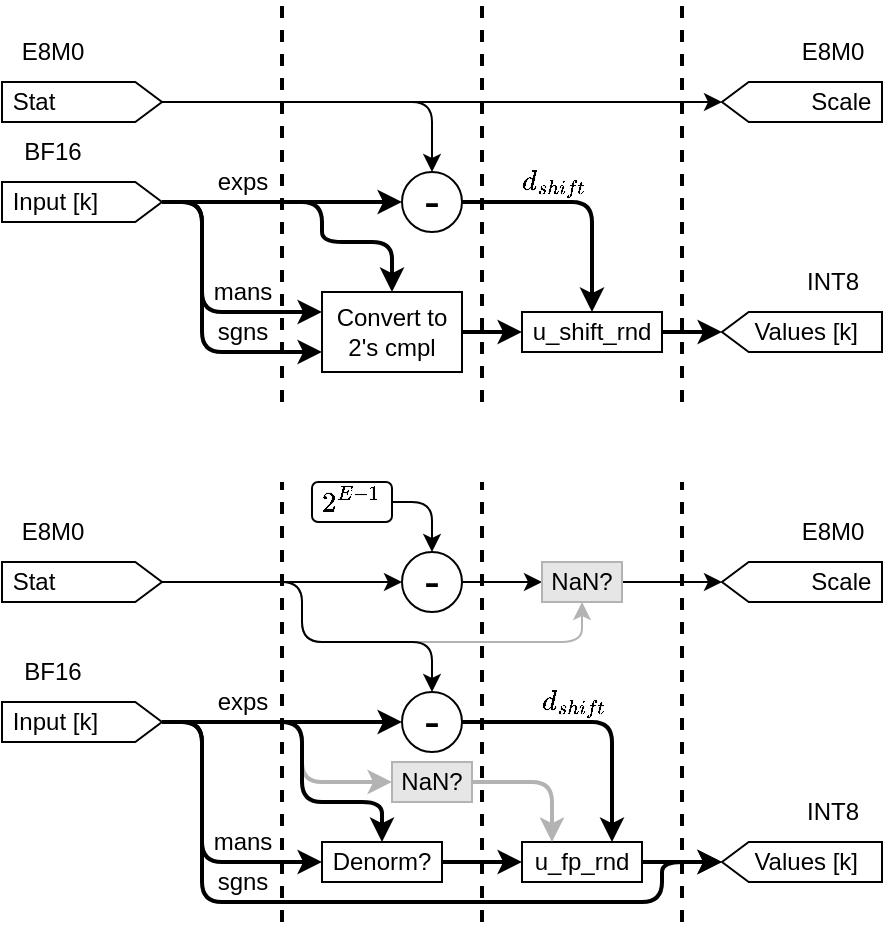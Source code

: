 <mxfile>
    <diagram id="0FfoJpHoB8XYPUvFC1Co" name="Page-1">
        <mxGraphModel dx="821" dy="524" grid="1" gridSize="10" guides="1" tooltips="1" connect="1" arrows="1" fold="1" page="1" pageScale="1" pageWidth="850" pageHeight="1100" math="1" shadow="0">
            <root>
                <mxCell id="0"/>
                <mxCell id="1" parent="0"/>
                <mxCell id="74" style="edgeStyle=orthogonalEdgeStyle;html=1;entryX=0.5;entryY=1;entryDx=0;entryDy=0;strokeColor=#B3B3B3;strokeWidth=1;" parent="1" source="52" target="66" edge="1">
                    <mxGeometry relative="1" as="geometry">
                        <Array as="points">
                            <mxPoint x="190" y="330"/>
                            <mxPoint x="190" y="360"/>
                            <mxPoint x="330" y="360"/>
                        </Array>
                    </mxGeometry>
                </mxCell>
                <mxCell id="78" style="edgeStyle=orthogonalEdgeStyle;html=1;entryX=0;entryY=0.5;entryDx=0;entryDy=0;strokeColor=#B3B3B3;strokeWidth=2;" parent="1" source="40" target="77" edge="1">
                    <mxGeometry relative="1" as="geometry">
                        <Array as="points">
                            <mxPoint x="190" y="400"/>
                            <mxPoint x="190" y="430"/>
                        </Array>
                    </mxGeometry>
                </mxCell>
                <mxCell id="4" value="BF16" style="text;html=1;align=center;verticalAlign=middle;resizable=0;points=[];autosize=1;strokeColor=none;fillColor=none;" parent="1" vertex="1">
                    <mxGeometry x="40" y="100" width="50" height="30" as="geometry"/>
                </mxCell>
                <mxCell id="18" style="edgeStyle=orthogonalEdgeStyle;html=1;entryX=0;entryY=0.5;entryDx=0;entryDy=0;strokeWidth=2;" parent="1" source="5" target="6" edge="1">
                    <mxGeometry relative="1" as="geometry"/>
                </mxCell>
                <mxCell id="23" style="edgeStyle=orthogonalEdgeStyle;html=1;entryX=0;entryY=0.25;entryDx=0;entryDy=0;strokeWidth=2;" parent="1" source="5" target="19" edge="1">
                    <mxGeometry relative="1" as="geometry">
                        <Array as="points">
                            <mxPoint x="140" y="140"/>
                            <mxPoint x="140" y="195"/>
                        </Array>
                    </mxGeometry>
                </mxCell>
                <mxCell id="24" style="edgeStyle=orthogonalEdgeStyle;html=1;entryX=0;entryY=0.75;entryDx=0;entryDy=0;strokeWidth=2;" parent="1" source="5" target="19" edge="1">
                    <mxGeometry relative="1" as="geometry">
                        <Array as="points">
                            <mxPoint x="140" y="140"/>
                            <mxPoint x="140" y="215"/>
                        </Array>
                    </mxGeometry>
                </mxCell>
                <mxCell id="25" style="edgeStyle=orthogonalEdgeStyle;html=1;entryX=0.5;entryY=0;entryDx=0;entryDy=0;strokeWidth=2;" parent="1" source="5" target="19" edge="1">
                    <mxGeometry relative="1" as="geometry">
                        <Array as="points">
                            <mxPoint x="200" y="140"/>
                            <mxPoint x="200" y="160"/>
                            <mxPoint x="235" y="160"/>
                        </Array>
                    </mxGeometry>
                </mxCell>
                <mxCell id="5" value="&amp;nbsp;Input [k]" style="shape=offPageConnector;whiteSpace=wrap;html=1;rotation=0;direction=north;labelPosition=center;verticalLabelPosition=middle;align=left;verticalAlign=middle;size=0.167;" parent="1" vertex="1">
                    <mxGeometry x="40" y="130" width="80" height="20" as="geometry"/>
                </mxCell>
                <mxCell id="28" style="edgeStyle=orthogonalEdgeStyle;html=1;entryX=0.5;entryY=0;entryDx=0;entryDy=0;strokeWidth=2;" parent="1" source="6" target="26" edge="1">
                    <mxGeometry relative="1" as="geometry"/>
                </mxCell>
                <mxCell id="6" value="-" style="ellipse;whiteSpace=wrap;html=1;aspect=fixed;fontSize=24;" parent="1" vertex="1">
                    <mxGeometry x="240" y="125" width="30" height="30" as="geometry"/>
                </mxCell>
                <mxCell id="7" value="&lt;div style=&quot;text-align: left;&quot;&gt;&lt;span style=&quot;background-color: initial;&quot;&gt;Scale&amp;nbsp;&lt;/span&gt;&lt;/div&gt;" style="shape=offPageConnector;whiteSpace=wrap;html=1;rotation=0;direction=south;labelPosition=center;verticalLabelPosition=middle;align=right;verticalAlign=middle;size=0.167;" parent="1" vertex="1">
                    <mxGeometry x="400" y="80" width="80" height="20" as="geometry"/>
                </mxCell>
                <mxCell id="8" value="E8M0" style="text;html=1;align=center;verticalAlign=middle;resizable=0;points=[];autosize=1;strokeColor=none;fillColor=none;" parent="1" vertex="1">
                    <mxGeometry x="430" y="50" width="50" height="30" as="geometry"/>
                </mxCell>
                <mxCell id="9" value="exps" style="text;html=1;align=center;verticalAlign=middle;resizable=0;points=[];autosize=1;strokeColor=none;fillColor=none;" parent="1" vertex="1">
                    <mxGeometry x="135" y="115" width="50" height="30" as="geometry"/>
                </mxCell>
                <mxCell id="10" value="mans" style="text;html=1;align=center;verticalAlign=middle;resizable=0;points=[];autosize=1;strokeColor=none;fillColor=none;" parent="1" vertex="1">
                    <mxGeometry x="135" y="170" width="50" height="30" as="geometry"/>
                </mxCell>
                <mxCell id="11" value="sgns" style="text;html=1;align=center;verticalAlign=middle;resizable=0;points=[];autosize=1;strokeColor=none;fillColor=none;" parent="1" vertex="1">
                    <mxGeometry x="135" y="190" width="50" height="30" as="geometry"/>
                </mxCell>
                <mxCell id="12" value="$$d_{shift}$$" style="text;html=1;align=center;verticalAlign=middle;resizable=0;points=[];autosize=1;strokeColor=none;fillColor=none;" parent="1" vertex="1">
                    <mxGeometry x="270" y="115" width="90" height="30" as="geometry"/>
                </mxCell>
                <mxCell id="14" value="E8M0" style="text;html=1;align=center;verticalAlign=middle;resizable=0;points=[];autosize=1;strokeColor=none;fillColor=none;" parent="1" vertex="1">
                    <mxGeometry x="40" y="50" width="50" height="30" as="geometry"/>
                </mxCell>
                <mxCell id="16" style="edgeStyle=none;html=1;entryX=0.5;entryY=1;entryDx=0;entryDy=0;" parent="1" source="15" target="7" edge="1">
                    <mxGeometry relative="1" as="geometry"/>
                </mxCell>
                <mxCell id="17" style="edgeStyle=orthogonalEdgeStyle;html=1;entryX=0.5;entryY=0;entryDx=0;entryDy=0;" parent="1" source="15" target="6" edge="1">
                    <mxGeometry relative="1" as="geometry"/>
                </mxCell>
                <mxCell id="15" value="&amp;nbsp;Stat" style="shape=offPageConnector;whiteSpace=wrap;html=1;rotation=0;direction=north;labelPosition=center;verticalLabelPosition=middle;align=left;verticalAlign=middle;size=0.167;" parent="1" vertex="1">
                    <mxGeometry x="40" y="80" width="80" height="20" as="geometry"/>
                </mxCell>
                <mxCell id="27" style="edgeStyle=orthogonalEdgeStyle;html=1;entryX=0;entryY=0.5;entryDx=0;entryDy=0;strokeWidth=2;" parent="1" source="19" target="26" edge="1">
                    <mxGeometry relative="1" as="geometry"/>
                </mxCell>
                <mxCell id="19" value="Convert to&lt;br&gt;2's cmpl" style="rounded=0;whiteSpace=wrap;html=1;" parent="1" vertex="1">
                    <mxGeometry x="200" y="185" width="70" height="40" as="geometry"/>
                </mxCell>
                <mxCell id="30" style="edgeStyle=orthogonalEdgeStyle;html=1;entryX=0.5;entryY=1;entryDx=0;entryDy=0;strokeWidth=2;" parent="1" source="26" target="29" edge="1">
                    <mxGeometry relative="1" as="geometry"/>
                </mxCell>
                <mxCell id="26" value="u_shift_rnd" style="rounded=0;whiteSpace=wrap;html=1;" parent="1" vertex="1">
                    <mxGeometry x="300" y="195" width="70" height="20" as="geometry"/>
                </mxCell>
                <mxCell id="29" value="&lt;span style=&quot;text-align: left;&quot;&gt;Values [k]&amp;nbsp; &amp;nbsp;&lt;/span&gt;" style="shape=offPageConnector;whiteSpace=wrap;html=1;rotation=0;direction=south;labelPosition=center;verticalLabelPosition=middle;align=right;verticalAlign=middle;size=0.167;" parent="1" vertex="1">
                    <mxGeometry x="400" y="195" width="80" height="20" as="geometry"/>
                </mxCell>
                <mxCell id="31" value="INT8" style="text;html=1;align=center;verticalAlign=middle;resizable=0;points=[];autosize=1;strokeColor=none;fillColor=none;" parent="1" vertex="1">
                    <mxGeometry x="430" y="165" width="50" height="30" as="geometry"/>
                </mxCell>
                <mxCell id="32" value="" style="endArrow=none;dashed=1;html=1;strokeWidth=2;" parent="1" edge="1">
                    <mxGeometry width="50" height="50" relative="1" as="geometry">
                        <mxPoint x="180" y="240" as="sourcePoint"/>
                        <mxPoint x="180" y="40" as="targetPoint"/>
                    </mxGeometry>
                </mxCell>
                <mxCell id="33" value="" style="endArrow=none;dashed=1;html=1;strokeWidth=2;" parent="1" edge="1">
                    <mxGeometry width="50" height="50" relative="1" as="geometry">
                        <mxPoint x="280" y="240" as="sourcePoint"/>
                        <mxPoint x="280" y="40" as="targetPoint"/>
                    </mxGeometry>
                </mxCell>
                <mxCell id="34" value="" style="endArrow=none;dashed=1;html=1;strokeWidth=2;" parent="1" edge="1">
                    <mxGeometry width="50" height="50" relative="1" as="geometry">
                        <mxPoint x="380" y="240" as="sourcePoint"/>
                        <mxPoint x="380" y="40" as="targetPoint"/>
                    </mxGeometry>
                </mxCell>
                <mxCell id="35" value="BF16" style="text;html=1;align=center;verticalAlign=middle;resizable=0;points=[];autosize=1;strokeColor=none;fillColor=none;" parent="1" vertex="1">
                    <mxGeometry x="40" y="360" width="50" height="30" as="geometry"/>
                </mxCell>
                <mxCell id="36" style="edgeStyle=orthogonalEdgeStyle;html=1;entryX=0;entryY=0.5;entryDx=0;entryDy=0;strokeWidth=2;" parent="1" source="40" target="42" edge="1">
                    <mxGeometry relative="1" as="geometry"/>
                </mxCell>
                <mxCell id="39" style="edgeStyle=orthogonalEdgeStyle;html=1;entryX=0.5;entryY=0;entryDx=0;entryDy=0;strokeWidth=2;" parent="1" source="40" target="54" edge="1">
                    <mxGeometry relative="1" as="geometry">
                        <Array as="points">
                            <mxPoint x="190" y="400"/>
                            <mxPoint x="190" y="440"/>
                            <mxPoint x="230" y="440"/>
                        </Array>
                    </mxGeometry>
                </mxCell>
                <mxCell id="75" style="edgeStyle=orthogonalEdgeStyle;html=1;entryX=0.5;entryY=1;entryDx=0;entryDy=0;strokeColor=#000000;strokeWidth=2;" parent="1" source="40" target="57" edge="1">
                    <mxGeometry relative="1" as="geometry">
                        <Array as="points">
                            <mxPoint x="140" y="400"/>
                            <mxPoint x="140" y="490"/>
                            <mxPoint x="370" y="490"/>
                            <mxPoint x="370" y="470"/>
                        </Array>
                    </mxGeometry>
                </mxCell>
                <mxCell id="76" style="edgeStyle=orthogonalEdgeStyle;html=1;entryX=0;entryY=0.5;entryDx=0;entryDy=0;strokeColor=#000000;strokeWidth=2;" parent="1" source="40" target="54" edge="1">
                    <mxGeometry relative="1" as="geometry">
                        <Array as="points">
                            <mxPoint x="140" y="400"/>
                            <mxPoint x="140" y="470"/>
                        </Array>
                    </mxGeometry>
                </mxCell>
                <mxCell id="40" value="&amp;nbsp;Input [k]" style="shape=offPageConnector;whiteSpace=wrap;html=1;rotation=0;direction=north;labelPosition=center;verticalLabelPosition=middle;align=left;verticalAlign=middle;size=0.167;" parent="1" vertex="1">
                    <mxGeometry x="40" y="390" width="80" height="20" as="geometry"/>
                </mxCell>
                <mxCell id="79" style="edgeStyle=orthogonalEdgeStyle;html=1;entryX=0.75;entryY=0;entryDx=0;entryDy=0;strokeColor=#000000;strokeWidth=2;" parent="1" source="42" target="56" edge="1">
                    <mxGeometry relative="1" as="geometry"/>
                </mxCell>
                <mxCell id="42" value="-" style="ellipse;whiteSpace=wrap;html=1;aspect=fixed;fontSize=24;" parent="1" vertex="1">
                    <mxGeometry x="240" y="385" width="30" height="30" as="geometry"/>
                </mxCell>
                <mxCell id="43" value="&lt;div style=&quot;text-align: left;&quot;&gt;&lt;span style=&quot;background-color: initial;&quot;&gt;Scale&amp;nbsp;&lt;/span&gt;&lt;/div&gt;" style="shape=offPageConnector;whiteSpace=wrap;html=1;rotation=0;direction=south;labelPosition=center;verticalLabelPosition=middle;align=right;verticalAlign=middle;size=0.167;" parent="1" vertex="1">
                    <mxGeometry x="400" y="320" width="80" height="20" as="geometry"/>
                </mxCell>
                <mxCell id="44" value="E8M0" style="text;html=1;align=center;verticalAlign=middle;resizable=0;points=[];autosize=1;strokeColor=none;fillColor=none;" parent="1" vertex="1">
                    <mxGeometry x="430" y="290" width="50" height="30" as="geometry"/>
                </mxCell>
                <mxCell id="45" value="exps" style="text;html=1;align=center;verticalAlign=middle;resizable=0;points=[];autosize=1;strokeColor=none;fillColor=none;" parent="1" vertex="1">
                    <mxGeometry x="135" y="375" width="50" height="30" as="geometry"/>
                </mxCell>
                <mxCell id="46" value="mans" style="text;html=1;align=center;verticalAlign=middle;resizable=0;points=[];autosize=1;strokeColor=none;fillColor=none;" parent="1" vertex="1">
                    <mxGeometry x="135" y="445" width="50" height="30" as="geometry"/>
                </mxCell>
                <mxCell id="47" value="sgns" style="text;html=1;align=center;verticalAlign=middle;resizable=0;points=[];autosize=1;strokeColor=none;fillColor=none;" parent="1" vertex="1">
                    <mxGeometry x="135" y="465" width="50" height="30" as="geometry"/>
                </mxCell>
                <mxCell id="48" value="$$d_{shift}$$" style="text;html=1;align=center;verticalAlign=middle;resizable=0;points=[];autosize=1;strokeColor=none;fillColor=none;" parent="1" vertex="1">
                    <mxGeometry x="280" y="375" width="90" height="30" as="geometry"/>
                </mxCell>
                <mxCell id="49" value="E8M0" style="text;html=1;align=center;verticalAlign=middle;resizable=0;points=[];autosize=1;strokeColor=none;fillColor=none;" parent="1" vertex="1">
                    <mxGeometry x="40" y="290" width="50" height="30" as="geometry"/>
                </mxCell>
                <mxCell id="72" style="edgeStyle=orthogonalEdgeStyle;html=1;entryX=0;entryY=0.5;entryDx=0;entryDy=0;strokeColor=#000000;strokeWidth=1;" parent="1" source="52" target="62" edge="1">
                    <mxGeometry relative="1" as="geometry"/>
                </mxCell>
                <mxCell id="73" style="edgeStyle=orthogonalEdgeStyle;html=1;entryX=0.5;entryY=0;entryDx=0;entryDy=0;strokeColor=#000000;strokeWidth=1;" parent="1" source="52" target="42" edge="1">
                    <mxGeometry relative="1" as="geometry">
                        <Array as="points">
                            <mxPoint x="190" y="330"/>
                            <mxPoint x="190" y="360"/>
                            <mxPoint x="255" y="360"/>
                        </Array>
                    </mxGeometry>
                </mxCell>
                <mxCell id="52" value="&amp;nbsp;Stat" style="shape=offPageConnector;whiteSpace=wrap;html=1;rotation=0;direction=north;labelPosition=center;verticalLabelPosition=middle;align=left;verticalAlign=middle;size=0.167;" parent="1" vertex="1">
                    <mxGeometry x="40" y="320" width="80" height="20" as="geometry"/>
                </mxCell>
                <mxCell id="53" style="edgeStyle=orthogonalEdgeStyle;html=1;entryX=0;entryY=0.5;entryDx=0;entryDy=0;strokeWidth=2;" parent="1" source="54" target="56" edge="1">
                    <mxGeometry relative="1" as="geometry"/>
                </mxCell>
                <mxCell id="54" value="Denorm?" style="rounded=0;whiteSpace=wrap;html=1;" parent="1" vertex="1">
                    <mxGeometry x="200" y="460" width="60" height="20" as="geometry"/>
                </mxCell>
                <mxCell id="55" style="edgeStyle=orthogonalEdgeStyle;html=1;entryX=0.5;entryY=1;entryDx=0;entryDy=0;strokeWidth=2;" parent="1" source="56" target="57" edge="1">
                    <mxGeometry relative="1" as="geometry"/>
                </mxCell>
                <mxCell id="56" value="u_fp_rnd" style="rounded=0;whiteSpace=wrap;html=1;" parent="1" vertex="1">
                    <mxGeometry x="300" y="460" width="60" height="20" as="geometry"/>
                </mxCell>
                <mxCell id="57" value="&lt;span style=&quot;text-align: left;&quot;&gt;Values [k]&amp;nbsp; &amp;nbsp;&lt;/span&gt;" style="shape=offPageConnector;whiteSpace=wrap;html=1;rotation=0;direction=south;labelPosition=center;verticalLabelPosition=middle;align=right;verticalAlign=middle;size=0.167;" parent="1" vertex="1">
                    <mxGeometry x="400" y="460" width="80" height="20" as="geometry"/>
                </mxCell>
                <mxCell id="58" value="INT8" style="text;html=1;align=center;verticalAlign=middle;resizable=0;points=[];autosize=1;strokeColor=none;fillColor=none;" parent="1" vertex="1">
                    <mxGeometry x="430" y="430" width="50" height="30" as="geometry"/>
                </mxCell>
                <mxCell id="59" value="" style="endArrow=none;dashed=1;html=1;strokeWidth=2;" parent="1" edge="1">
                    <mxGeometry width="50" height="50" relative="1" as="geometry">
                        <mxPoint x="180" y="500.0" as="sourcePoint"/>
                        <mxPoint x="180" y="280" as="targetPoint"/>
                    </mxGeometry>
                </mxCell>
                <mxCell id="60" value="" style="endArrow=none;dashed=1;html=1;strokeWidth=2;" parent="1" edge="1">
                    <mxGeometry width="50" height="50" relative="1" as="geometry">
                        <mxPoint x="280" y="500.0" as="sourcePoint"/>
                        <mxPoint x="280" y="280" as="targetPoint"/>
                    </mxGeometry>
                </mxCell>
                <mxCell id="61" value="" style="endArrow=none;dashed=1;html=1;strokeWidth=2;" parent="1" edge="1">
                    <mxGeometry width="50" height="50" relative="1" as="geometry">
                        <mxPoint x="380" y="500.0" as="sourcePoint"/>
                        <mxPoint x="380" y="280" as="targetPoint"/>
                    </mxGeometry>
                </mxCell>
                <mxCell id="67" style="edgeStyle=orthogonalEdgeStyle;html=1;entryX=0;entryY=0.5;entryDx=0;entryDy=0;strokeWidth=1;" parent="1" source="62" target="66" edge="1">
                    <mxGeometry relative="1" as="geometry"/>
                </mxCell>
                <mxCell id="62" value="-" style="ellipse;whiteSpace=wrap;html=1;aspect=fixed;fontSize=24;" parent="1" vertex="1">
                    <mxGeometry x="240" y="315" width="30" height="30" as="geometry"/>
                </mxCell>
                <mxCell id="71" style="edgeStyle=orthogonalEdgeStyle;html=1;entryX=0.5;entryY=0;entryDx=0;entryDy=0;strokeColor=#000000;strokeWidth=1;" parent="1" source="64" target="62" edge="1">
                    <mxGeometry relative="1" as="geometry"/>
                </mxCell>
                <mxCell id="64" value="&lt;span style=&quot;&quot;&gt;$$2^{E-1}$$&lt;/span&gt;" style="rounded=1;whiteSpace=wrap;html=1;" parent="1" vertex="1">
                    <mxGeometry x="195" y="280" width="40" height="20" as="geometry"/>
                </mxCell>
                <mxCell id="68" style="edgeStyle=orthogonalEdgeStyle;html=1;entryX=0.5;entryY=1;entryDx=0;entryDy=0;strokeWidth=1;" parent="1" source="66" target="43" edge="1">
                    <mxGeometry relative="1" as="geometry"/>
                </mxCell>
                <mxCell id="66" value="NaN?" style="rounded=0;whiteSpace=wrap;html=1;strokeWidth=1;strokeColor=#B3B3B3;fillColor=#E6E6E6;" parent="1" vertex="1">
                    <mxGeometry x="310" y="320" width="40" height="20" as="geometry"/>
                </mxCell>
                <mxCell id="80" style="edgeStyle=orthogonalEdgeStyle;html=1;entryX=0.25;entryY=0;entryDx=0;entryDy=0;strokeColor=#B3B3B3;strokeWidth=2;" parent="1" source="77" target="56" edge="1">
                    <mxGeometry relative="1" as="geometry"/>
                </mxCell>
                <mxCell id="77" value="NaN?" style="rounded=0;whiteSpace=wrap;html=1;strokeWidth=1;strokeColor=#B3B3B3;fillColor=#E6E6E6;" parent="1" vertex="1">
                    <mxGeometry x="235" y="420" width="40" height="20" as="geometry"/>
                </mxCell>
            </root>
        </mxGraphModel>
    </diagram>
</mxfile>
